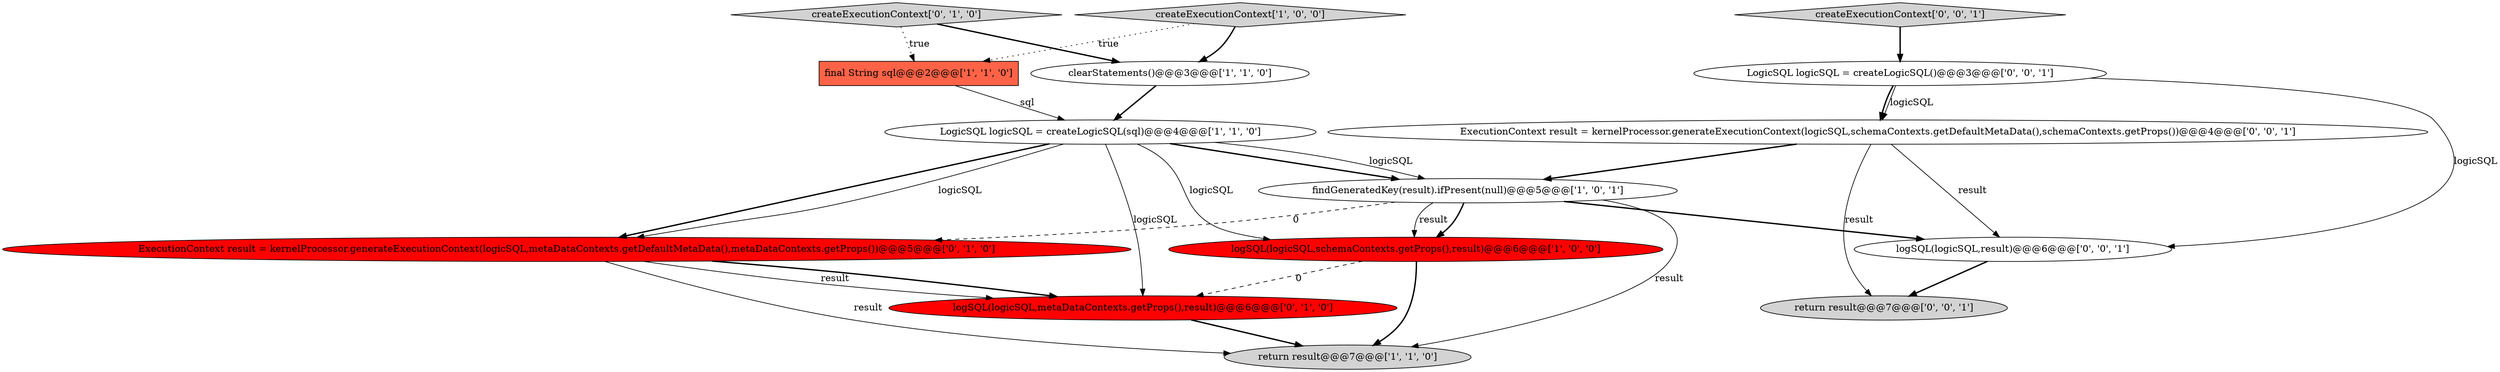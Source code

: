 digraph {
2 [style = filled, label = "createExecutionContext['1', '0', '0']", fillcolor = lightgray, shape = diamond image = "AAA0AAABBB1BBB"];
8 [style = filled, label = "createExecutionContext['0', '1', '0']", fillcolor = lightgray, shape = diamond image = "AAA0AAABBB2BBB"];
0 [style = filled, label = "final String sql@@@2@@@['1', '1', '0']", fillcolor = tomato, shape = box image = "AAA0AAABBB1BBB"];
1 [style = filled, label = "clearStatements()@@@3@@@['1', '1', '0']", fillcolor = white, shape = ellipse image = "AAA0AAABBB1BBB"];
3 [style = filled, label = "logSQL(logicSQL,schemaContexts.getProps(),result)@@@6@@@['1', '0', '0']", fillcolor = red, shape = ellipse image = "AAA1AAABBB1BBB"];
14 [style = filled, label = "return result@@@7@@@['0', '0', '1']", fillcolor = lightgray, shape = ellipse image = "AAA0AAABBB3BBB"];
7 [style = filled, label = "logSQL(logicSQL,metaDataContexts.getProps(),result)@@@6@@@['0', '1', '0']", fillcolor = red, shape = ellipse image = "AAA1AAABBB2BBB"];
6 [style = filled, label = "findGeneratedKey(result).ifPresent(null)@@@5@@@['1', '0', '1']", fillcolor = white, shape = ellipse image = "AAA0AAABBB1BBB"];
5 [style = filled, label = "LogicSQL logicSQL = createLogicSQL(sql)@@@4@@@['1', '1', '0']", fillcolor = white, shape = ellipse image = "AAA0AAABBB1BBB"];
4 [style = filled, label = "return result@@@7@@@['1', '1', '0']", fillcolor = lightgray, shape = ellipse image = "AAA0AAABBB1BBB"];
12 [style = filled, label = "LogicSQL logicSQL = createLogicSQL()@@@3@@@['0', '0', '1']", fillcolor = white, shape = ellipse image = "AAA0AAABBB3BBB"];
11 [style = filled, label = "createExecutionContext['0', '0', '1']", fillcolor = lightgray, shape = diamond image = "AAA0AAABBB3BBB"];
13 [style = filled, label = "ExecutionContext result = kernelProcessor.generateExecutionContext(logicSQL,schemaContexts.getDefaultMetaData(),schemaContexts.getProps())@@@4@@@['0', '0', '1']", fillcolor = white, shape = ellipse image = "AAA0AAABBB3BBB"];
9 [style = filled, label = "ExecutionContext result = kernelProcessor.generateExecutionContext(logicSQL,metaDataContexts.getDefaultMetaData(),metaDataContexts.getProps())@@@5@@@['0', '1', '0']", fillcolor = red, shape = ellipse image = "AAA1AAABBB2BBB"];
10 [style = filled, label = "logSQL(logicSQL,result)@@@6@@@['0', '0', '1']", fillcolor = white, shape = ellipse image = "AAA0AAABBB3BBB"];
1->5 [style = bold, label=""];
6->3 [style = bold, label=""];
2->0 [style = dotted, label="true"];
5->9 [style = bold, label=""];
10->14 [style = bold, label=""];
3->7 [style = dashed, label="0"];
2->1 [style = bold, label=""];
13->14 [style = solid, label="result"];
5->6 [style = solid, label="logicSQL"];
5->9 [style = solid, label="logicSQL"];
6->9 [style = dashed, label="0"];
11->12 [style = bold, label=""];
7->4 [style = bold, label=""];
5->7 [style = solid, label="logicSQL"];
9->7 [style = bold, label=""];
3->4 [style = bold, label=""];
9->4 [style = solid, label="result"];
13->10 [style = solid, label="result"];
8->1 [style = bold, label=""];
12->13 [style = bold, label=""];
5->6 [style = bold, label=""];
0->5 [style = solid, label="sql"];
6->10 [style = bold, label=""];
6->4 [style = solid, label="result"];
5->3 [style = solid, label="logicSQL"];
8->0 [style = dotted, label="true"];
12->10 [style = solid, label="logicSQL"];
6->3 [style = solid, label="result"];
13->6 [style = bold, label=""];
9->7 [style = solid, label="result"];
12->13 [style = solid, label="logicSQL"];
}

